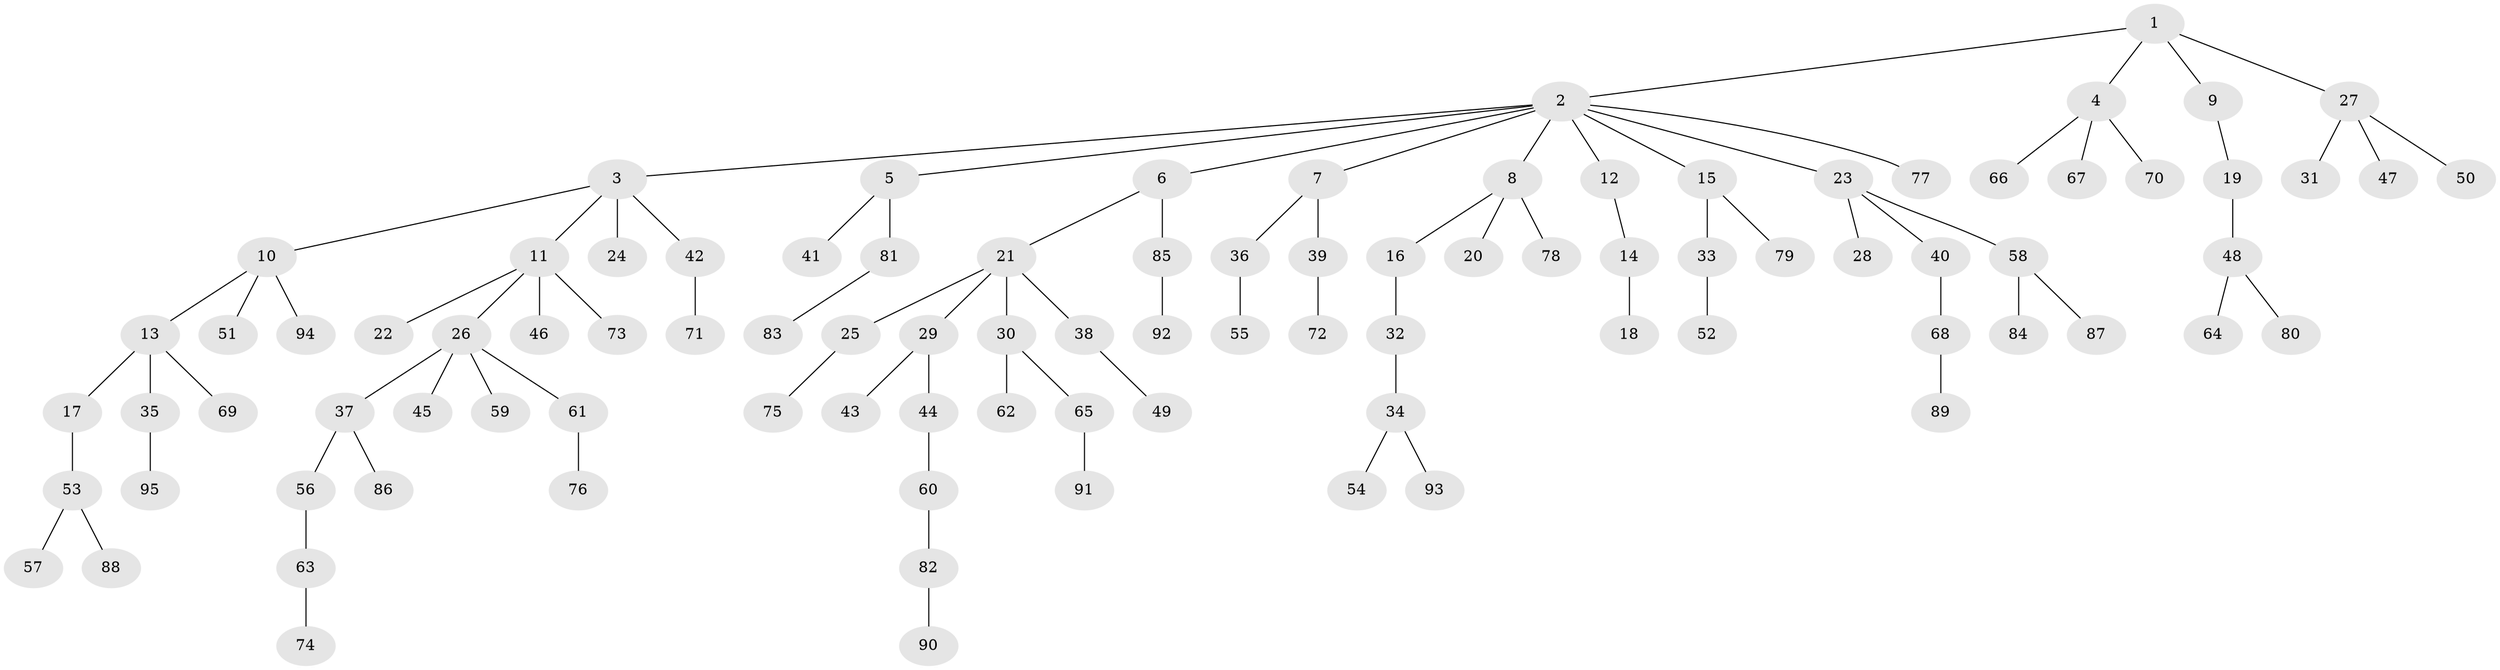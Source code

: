 // coarse degree distribution, {4: 0.07462686567164178, 9: 0.014925373134328358, 3: 0.13432835820895522, 2: 0.29850746268656714, 1: 0.4626865671641791, 5: 0.014925373134328358}
// Generated by graph-tools (version 1.1) at 2025/51/03/04/25 22:51:43]
// undirected, 95 vertices, 94 edges
graph export_dot {
  node [color=gray90,style=filled];
  1;
  2;
  3;
  4;
  5;
  6;
  7;
  8;
  9;
  10;
  11;
  12;
  13;
  14;
  15;
  16;
  17;
  18;
  19;
  20;
  21;
  22;
  23;
  24;
  25;
  26;
  27;
  28;
  29;
  30;
  31;
  32;
  33;
  34;
  35;
  36;
  37;
  38;
  39;
  40;
  41;
  42;
  43;
  44;
  45;
  46;
  47;
  48;
  49;
  50;
  51;
  52;
  53;
  54;
  55;
  56;
  57;
  58;
  59;
  60;
  61;
  62;
  63;
  64;
  65;
  66;
  67;
  68;
  69;
  70;
  71;
  72;
  73;
  74;
  75;
  76;
  77;
  78;
  79;
  80;
  81;
  82;
  83;
  84;
  85;
  86;
  87;
  88;
  89;
  90;
  91;
  92;
  93;
  94;
  95;
  1 -- 2;
  1 -- 4;
  1 -- 9;
  1 -- 27;
  2 -- 3;
  2 -- 5;
  2 -- 6;
  2 -- 7;
  2 -- 8;
  2 -- 12;
  2 -- 15;
  2 -- 23;
  2 -- 77;
  3 -- 10;
  3 -- 11;
  3 -- 24;
  3 -- 42;
  4 -- 66;
  4 -- 67;
  4 -- 70;
  5 -- 41;
  5 -- 81;
  6 -- 21;
  6 -- 85;
  7 -- 36;
  7 -- 39;
  8 -- 16;
  8 -- 20;
  8 -- 78;
  9 -- 19;
  10 -- 13;
  10 -- 51;
  10 -- 94;
  11 -- 22;
  11 -- 26;
  11 -- 46;
  11 -- 73;
  12 -- 14;
  13 -- 17;
  13 -- 35;
  13 -- 69;
  14 -- 18;
  15 -- 33;
  15 -- 79;
  16 -- 32;
  17 -- 53;
  19 -- 48;
  21 -- 25;
  21 -- 29;
  21 -- 30;
  21 -- 38;
  23 -- 28;
  23 -- 40;
  23 -- 58;
  25 -- 75;
  26 -- 37;
  26 -- 45;
  26 -- 59;
  26 -- 61;
  27 -- 31;
  27 -- 47;
  27 -- 50;
  29 -- 43;
  29 -- 44;
  30 -- 62;
  30 -- 65;
  32 -- 34;
  33 -- 52;
  34 -- 54;
  34 -- 93;
  35 -- 95;
  36 -- 55;
  37 -- 56;
  37 -- 86;
  38 -- 49;
  39 -- 72;
  40 -- 68;
  42 -- 71;
  44 -- 60;
  48 -- 64;
  48 -- 80;
  53 -- 57;
  53 -- 88;
  56 -- 63;
  58 -- 84;
  58 -- 87;
  60 -- 82;
  61 -- 76;
  63 -- 74;
  65 -- 91;
  68 -- 89;
  81 -- 83;
  82 -- 90;
  85 -- 92;
}
